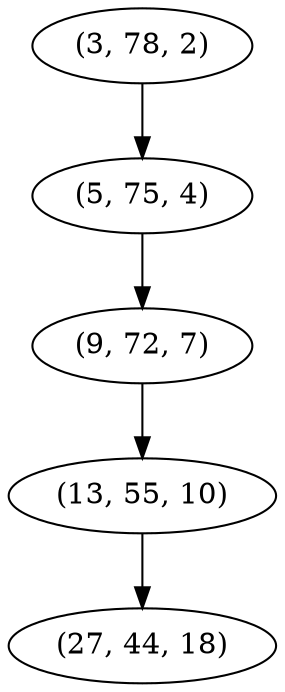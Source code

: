 digraph tree {
    "(3, 78, 2)";
    "(5, 75, 4)";
    "(9, 72, 7)";
    "(13, 55, 10)";
    "(27, 44, 18)";
    "(3, 78, 2)" -> "(5, 75, 4)";
    "(5, 75, 4)" -> "(9, 72, 7)";
    "(9, 72, 7)" -> "(13, 55, 10)";
    "(13, 55, 10)" -> "(27, 44, 18)";
}
